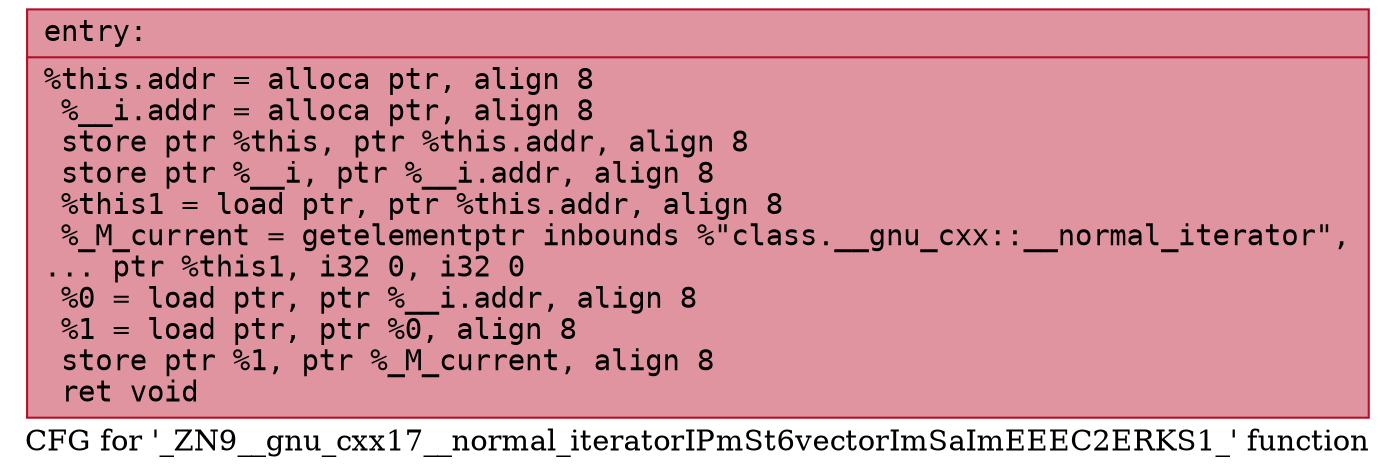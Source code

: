 digraph "CFG for '_ZN9__gnu_cxx17__normal_iteratorIPmSt6vectorImSaImEEEC2ERKS1_' function" {
	label="CFG for '_ZN9__gnu_cxx17__normal_iteratorIPmSt6vectorImSaImEEEC2ERKS1_' function";

	Node0x556c3c840280 [shape=record,color="#b70d28ff", style=filled, fillcolor="#b70d2870" fontname="Courier",label="{entry:\l|  %this.addr = alloca ptr, align 8\l  %__i.addr = alloca ptr, align 8\l  store ptr %this, ptr %this.addr, align 8\l  store ptr %__i, ptr %__i.addr, align 8\l  %this1 = load ptr, ptr %this.addr, align 8\l  %_M_current = getelementptr inbounds %\"class.__gnu_cxx::__normal_iterator\",\l... ptr %this1, i32 0, i32 0\l  %0 = load ptr, ptr %__i.addr, align 8\l  %1 = load ptr, ptr %0, align 8\l  store ptr %1, ptr %_M_current, align 8\l  ret void\l}"];
}
